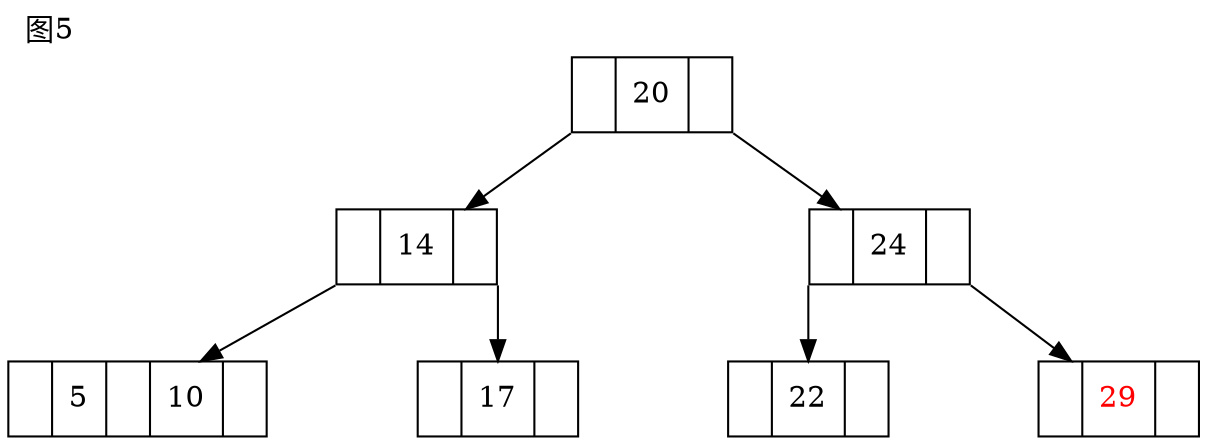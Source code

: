 digraph g{
node[shape=record];
//mindist=5.0;
nodesep=1;
edge[minlen=1.8];
splines="line";
label="图5";
labeljust=l;
labelloc=t;

n1[label="<f1> | 20 | <f2>"];
n2[label="<f1> | 14 | <f2>"];
n3[label="<f1> | 24 | <f2> "];
n4[label="<f1> | 5 | <f2> | 10 | <f3>"];
n5[label="<f1> | 17 | <f2>"];
n6[label="<f1> | 22 | <f2>"];
n7[label="<f1> | 29 | <f2>", fontcolor="red"];

n1:f1->n2[tailport=sw];
n1:f2->n3[tailport=se];
n2:f1->n4[tailport=sw];
n2:f2->n5[tailport=se];
n3:f1->n6[tailport=sw];
n3:f2->n7[tailport=se];

}
